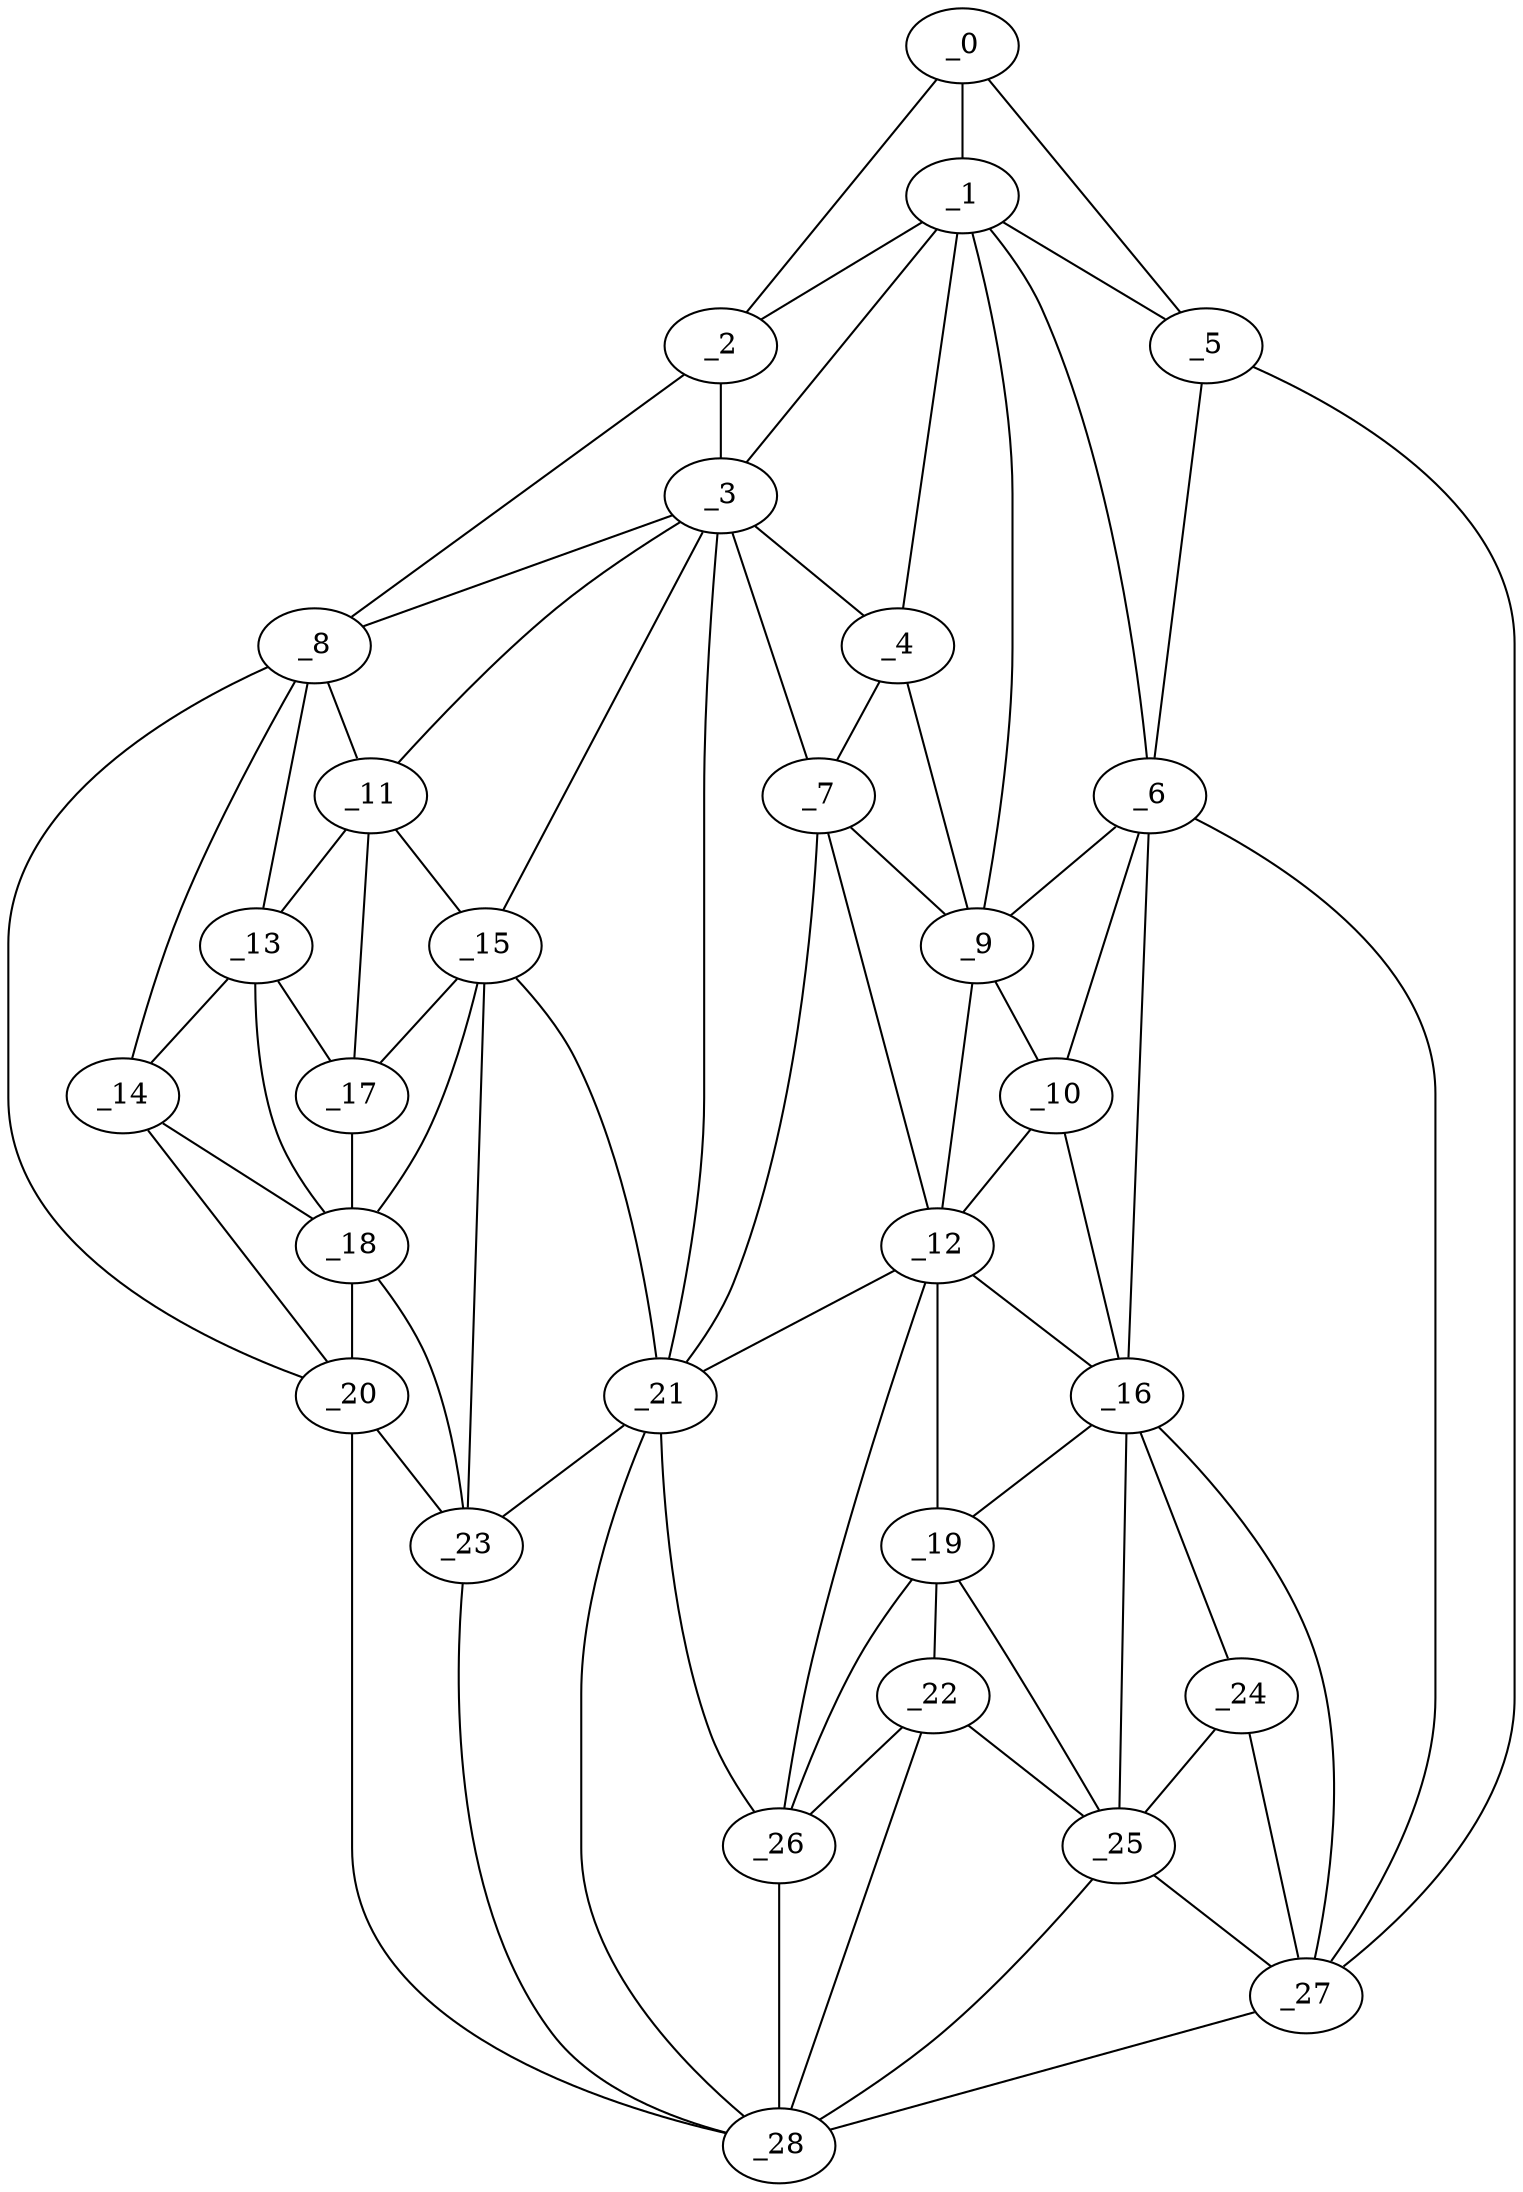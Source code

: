 graph "obj89__40.gxl" {
	_0	 [x=20,
		y=12];
	_1	 [x=23,
		y=22];
	_0 -- _1	 [valence=2];
	_2	 [x=30,
		y=119];
	_0 -- _2	 [valence=1];
	_5	 [x=50,
		y=5];
	_0 -- _5	 [valence=1];
	_1 -- _2	 [valence=2];
	_3	 [x=42,
		y=97];
	_1 -- _3	 [valence=2];
	_4	 [x=43,
		y=42];
	_1 -- _4	 [valence=2];
	_1 -- _5	 [valence=2];
	_6	 [x=56,
		y=13];
	_1 -- _6	 [valence=2];
	_9	 [x=59,
		y=28];
	_1 -- _9	 [valence=1];
	_2 -- _3	 [valence=1];
	_8	 [x=58,
		y=125];
	_2 -- _8	 [valence=1];
	_3 -- _4	 [valence=1];
	_7	 [x=57,
		y=42];
	_3 -- _7	 [valence=1];
	_3 -- _8	 [valence=1];
	_11	 [x=62,
		y=108];
	_3 -- _11	 [valence=2];
	_15	 [x=73,
		y=98];
	_3 -- _15	 [valence=2];
	_21	 [x=87,
		y=76];
	_3 -- _21	 [valence=2];
	_4 -- _7	 [valence=2];
	_4 -- _9	 [valence=1];
	_5 -- _6	 [valence=1];
	_27	 [x=98,
		y=13];
	_5 -- _27	 [valence=1];
	_6 -- _9	 [valence=2];
	_10	 [x=62,
		y=28];
	_6 -- _10	 [valence=1];
	_16	 [x=74,
		y=28];
	_6 -- _16	 [valence=2];
	_6 -- _27	 [valence=2];
	_7 -- _9	 [valence=2];
	_12	 [x=63,
		y=40];
	_7 -- _12	 [valence=2];
	_7 -- _21	 [valence=2];
	_8 -- _11	 [valence=2];
	_13	 [x=69,
		y=113];
	_8 -- _13	 [valence=2];
	_14	 [x=70,
		y=119];
	_8 -- _14	 [valence=2];
	_20	 [x=86,
		y=118];
	_8 -- _20	 [valence=1];
	_9 -- _10	 [valence=2];
	_9 -- _12	 [valence=2];
	_10 -- _12	 [valence=1];
	_10 -- _16	 [valence=2];
	_11 -- _13	 [valence=2];
	_11 -- _15	 [valence=1];
	_17	 [x=74,
		y=105];
	_11 -- _17	 [valence=2];
	_12 -- _16	 [valence=2];
	_19	 [x=86,
		y=39];
	_12 -- _19	 [valence=2];
	_12 -- _21	 [valence=2];
	_26	 [x=94,
		y=52];
	_12 -- _26	 [valence=2];
	_13 -- _14	 [valence=2];
	_13 -- _17	 [valence=2];
	_18	 [x=84,
		y=110];
	_13 -- _18	 [valence=1];
	_14 -- _18	 [valence=2];
	_14 -- _20	 [valence=2];
	_15 -- _17	 [valence=2];
	_15 -- _18	 [valence=1];
	_15 -- _21	 [valence=2];
	_23	 [x=92,
		y=90];
	_15 -- _23	 [valence=2];
	_16 -- _19	 [valence=2];
	_24	 [x=93,
		y=22];
	_16 -- _24	 [valence=1];
	_25	 [x=94,
		y=31];
	_16 -- _25	 [valence=2];
	_16 -- _27	 [valence=2];
	_17 -- _18	 [valence=2];
	_18 -- _20	 [valence=2];
	_18 -- _23	 [valence=2];
	_22	 [x=92,
		y=45];
	_19 -- _22	 [valence=2];
	_19 -- _25	 [valence=2];
	_19 -- _26	 [valence=1];
	_20 -- _23	 [valence=2];
	_28	 [x=112,
		y=50];
	_20 -- _28	 [valence=1];
	_21 -- _23	 [valence=2];
	_21 -- _26	 [valence=1];
	_21 -- _28	 [valence=2];
	_22 -- _25	 [valence=1];
	_22 -- _26	 [valence=1];
	_22 -- _28	 [valence=2];
	_23 -- _28	 [valence=1];
	_24 -- _25	 [valence=2];
	_24 -- _27	 [valence=2];
	_25 -- _27	 [valence=2];
	_25 -- _28	 [valence=1];
	_26 -- _28	 [valence=2];
	_27 -- _28	 [valence=1];
}

